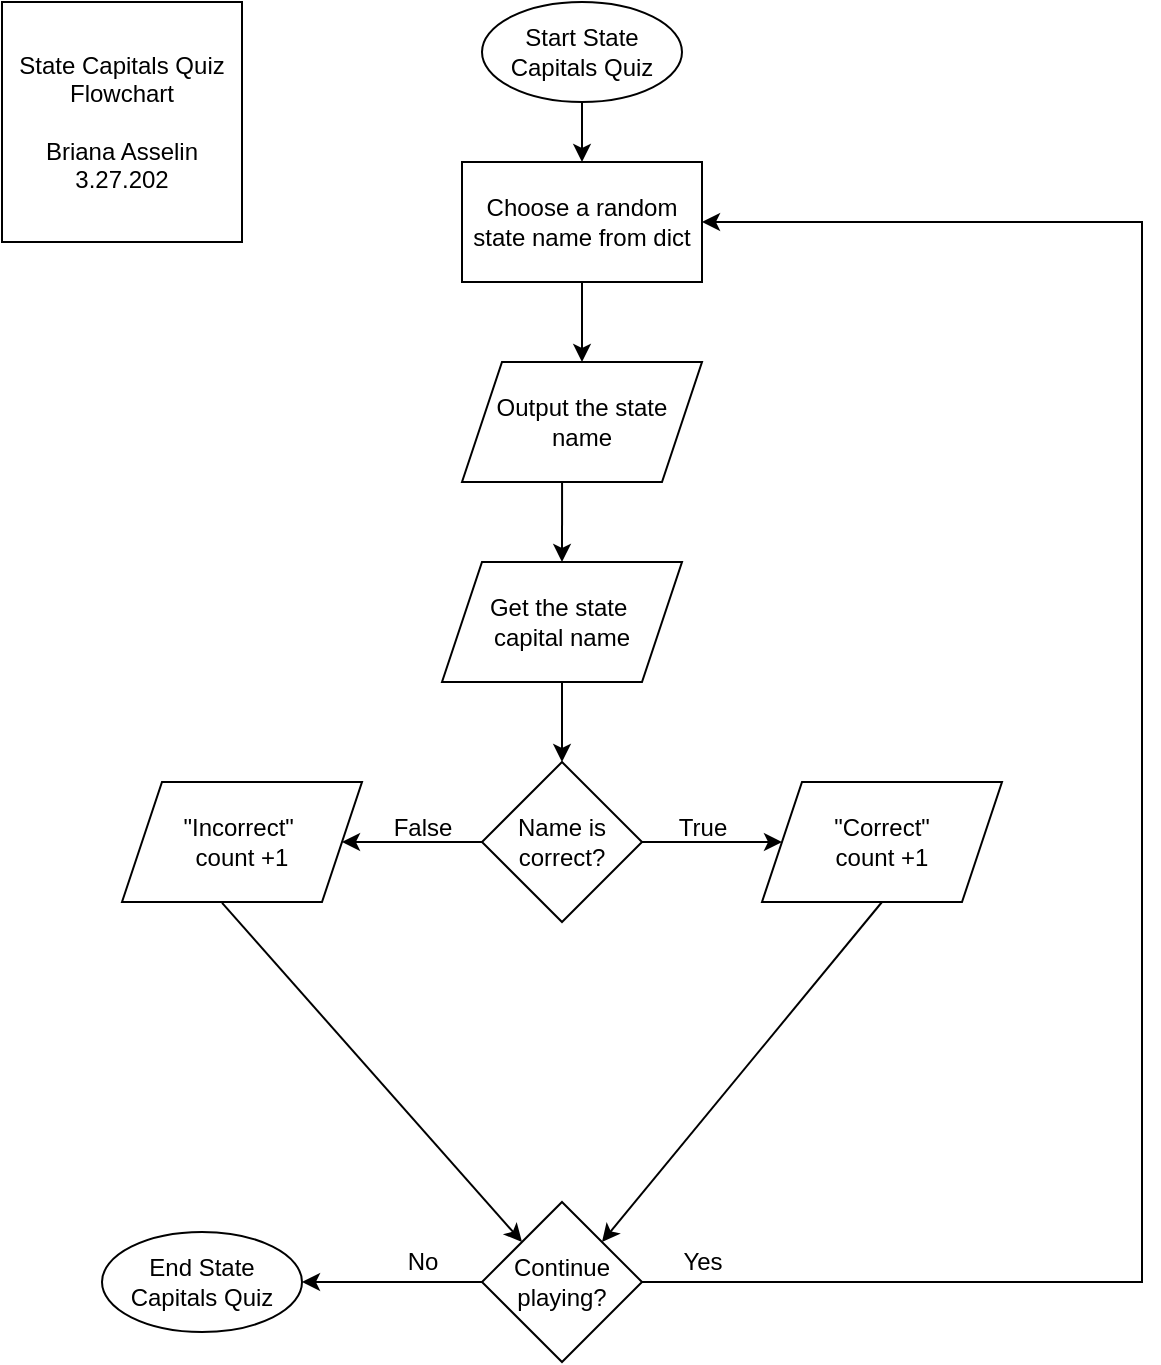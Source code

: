 <mxfile version="24.2.0" type="github">
  <diagram id="C5RBs43oDa-KdzZeNtuy" name="Page-1">
    <mxGraphModel dx="869" dy="557" grid="1" gridSize="10" guides="1" tooltips="1" connect="1" arrows="1" fold="1" page="1" pageScale="1" pageWidth="827" pageHeight="1169" math="0" shadow="0">
      <root>
        <mxCell id="WIyWlLk6GJQsqaUBKTNV-0" />
        <mxCell id="WIyWlLk6GJQsqaUBKTNV-1" parent="WIyWlLk6GJQsqaUBKTNV-0" />
        <mxCell id="7GmShivWzrCuYSc-q1V7-0" value="Start State Capitals Quiz" style="ellipse;whiteSpace=wrap;html=1;" vertex="1" parent="WIyWlLk6GJQsqaUBKTNV-1">
          <mxGeometry x="340" y="10" width="100" height="50" as="geometry" />
        </mxCell>
        <mxCell id="7GmShivWzrCuYSc-q1V7-1" value="" style="endArrow=classic;html=1;rounded=0;exitX=0.5;exitY=1;exitDx=0;exitDy=0;entryX=0.5;entryY=0;entryDx=0;entryDy=0;" edge="1" parent="WIyWlLk6GJQsqaUBKTNV-1" source="7GmShivWzrCuYSc-q1V7-0" target="7GmShivWzrCuYSc-q1V7-4">
          <mxGeometry width="50" height="50" relative="1" as="geometry">
            <mxPoint x="390" y="320" as="sourcePoint" />
            <mxPoint x="390" y="110" as="targetPoint" />
          </mxGeometry>
        </mxCell>
        <mxCell id="7GmShivWzrCuYSc-q1V7-2" value="End State Capitals Quiz" style="ellipse;whiteSpace=wrap;html=1;" vertex="1" parent="WIyWlLk6GJQsqaUBKTNV-1">
          <mxGeometry x="150" y="625" width="100" height="50" as="geometry" />
        </mxCell>
        <mxCell id="7GmShivWzrCuYSc-q1V7-3" value="Output the state name" style="shape=parallelogram;perimeter=parallelogramPerimeter;whiteSpace=wrap;html=1;fixedSize=1;" vertex="1" parent="WIyWlLk6GJQsqaUBKTNV-1">
          <mxGeometry x="330" y="190" width="120" height="60" as="geometry" />
        </mxCell>
        <mxCell id="7GmShivWzrCuYSc-q1V7-4" value="Choose a random state name from dict" style="rounded=0;whiteSpace=wrap;html=1;" vertex="1" parent="WIyWlLk6GJQsqaUBKTNV-1">
          <mxGeometry x="330" y="90" width="120" height="60" as="geometry" />
        </mxCell>
        <mxCell id="7GmShivWzrCuYSc-q1V7-5" value="" style="endArrow=classic;html=1;rounded=0;exitX=0.5;exitY=1;exitDx=0;exitDy=0;entryX=0.5;entryY=0;entryDx=0;entryDy=0;" edge="1" parent="WIyWlLk6GJQsqaUBKTNV-1" source="7GmShivWzrCuYSc-q1V7-4" target="7GmShivWzrCuYSc-q1V7-3">
          <mxGeometry width="50" height="50" relative="1" as="geometry">
            <mxPoint x="389.5" y="170" as="sourcePoint" />
            <mxPoint x="390" y="210" as="targetPoint" />
          </mxGeometry>
        </mxCell>
        <mxCell id="7GmShivWzrCuYSc-q1V7-7" value="Get the state&amp;nbsp;&lt;div&gt;capital name&lt;/div&gt;" style="shape=parallelogram;perimeter=parallelogramPerimeter;whiteSpace=wrap;html=1;fixedSize=1;" vertex="1" parent="WIyWlLk6GJQsqaUBKTNV-1">
          <mxGeometry x="320" y="290" width="120" height="60" as="geometry" />
        </mxCell>
        <mxCell id="7GmShivWzrCuYSc-q1V7-8" value="" style="endArrow=classic;html=1;rounded=0;exitX=0.417;exitY=1;exitDx=0;exitDy=0;entryX=0.5;entryY=0;entryDx=0;entryDy=0;exitPerimeter=0;" edge="1" parent="WIyWlLk6GJQsqaUBKTNV-1" source="7GmShivWzrCuYSc-q1V7-3" target="7GmShivWzrCuYSc-q1V7-7">
          <mxGeometry width="50" height="50" relative="1" as="geometry">
            <mxPoint x="500" y="250" as="sourcePoint" />
            <mxPoint x="500" y="300" as="targetPoint" />
          </mxGeometry>
        </mxCell>
        <mxCell id="7GmShivWzrCuYSc-q1V7-13" value="" style="edgeStyle=orthogonalEdgeStyle;rounded=0;orthogonalLoop=1;jettySize=auto;html=1;" edge="1" parent="WIyWlLk6GJQsqaUBKTNV-1" source="7GmShivWzrCuYSc-q1V7-9" target="7GmShivWzrCuYSc-q1V7-12">
          <mxGeometry relative="1" as="geometry" />
        </mxCell>
        <mxCell id="7GmShivWzrCuYSc-q1V7-16" value="" style="edgeStyle=orthogonalEdgeStyle;rounded=0;orthogonalLoop=1;jettySize=auto;html=1;" edge="1" parent="WIyWlLk6GJQsqaUBKTNV-1" source="7GmShivWzrCuYSc-q1V7-9" target="7GmShivWzrCuYSc-q1V7-15">
          <mxGeometry relative="1" as="geometry" />
        </mxCell>
        <mxCell id="7GmShivWzrCuYSc-q1V7-9" value="Name is correct?" style="rhombus;whiteSpace=wrap;html=1;" vertex="1" parent="WIyWlLk6GJQsqaUBKTNV-1">
          <mxGeometry x="340" y="390" width="80" height="80" as="geometry" />
        </mxCell>
        <mxCell id="7GmShivWzrCuYSc-q1V7-12" value="&quot;Correct&quot;&lt;div&gt;count +1&lt;/div&gt;" style="shape=parallelogram;perimeter=parallelogramPerimeter;whiteSpace=wrap;html=1;fixedSize=1;" vertex="1" parent="WIyWlLk6GJQsqaUBKTNV-1">
          <mxGeometry x="480" y="400" width="120" height="60" as="geometry" />
        </mxCell>
        <mxCell id="7GmShivWzrCuYSc-q1V7-14" value="True" style="text;html=1;align=center;verticalAlign=middle;resizable=0;points=[];autosize=1;strokeColor=none;fillColor=none;" vertex="1" parent="WIyWlLk6GJQsqaUBKTNV-1">
          <mxGeometry x="425" y="408" width="50" height="30" as="geometry" />
        </mxCell>
        <mxCell id="7GmShivWzrCuYSc-q1V7-15" value="&quot;Incorrect&quot;&amp;nbsp;&lt;div&gt;count +1&lt;/div&gt;" style="shape=parallelogram;perimeter=parallelogramPerimeter;whiteSpace=wrap;html=1;fixedSize=1;" vertex="1" parent="WIyWlLk6GJQsqaUBKTNV-1">
          <mxGeometry x="160" y="400" width="120" height="60" as="geometry" />
        </mxCell>
        <mxCell id="7GmShivWzrCuYSc-q1V7-17" value="False" style="text;html=1;align=center;verticalAlign=middle;resizable=0;points=[];autosize=1;strokeColor=none;fillColor=none;" vertex="1" parent="WIyWlLk6GJQsqaUBKTNV-1">
          <mxGeometry x="285" y="408" width="50" height="30" as="geometry" />
        </mxCell>
        <mxCell id="7GmShivWzrCuYSc-q1V7-18" value="" style="endArrow=classic;html=1;rounded=0;exitX=0.5;exitY=1;exitDx=0;exitDy=0;entryX=0.5;entryY=0;entryDx=0;entryDy=0;" edge="1" parent="WIyWlLk6GJQsqaUBKTNV-1" source="7GmShivWzrCuYSc-q1V7-7" target="7GmShivWzrCuYSc-q1V7-9">
          <mxGeometry width="50" height="50" relative="1" as="geometry">
            <mxPoint x="390" y="520" as="sourcePoint" />
            <mxPoint x="440" y="470" as="targetPoint" />
          </mxGeometry>
        </mxCell>
        <mxCell id="7GmShivWzrCuYSc-q1V7-19" value="Continue playing?" style="rhombus;whiteSpace=wrap;html=1;" vertex="1" parent="WIyWlLk6GJQsqaUBKTNV-1">
          <mxGeometry x="340" y="610" width="80" height="80" as="geometry" />
        </mxCell>
        <mxCell id="7GmShivWzrCuYSc-q1V7-20" value="" style="endArrow=classic;html=1;rounded=0;exitX=0;exitY=0.5;exitDx=0;exitDy=0;entryX=1;entryY=0.5;entryDx=0;entryDy=0;" edge="1" parent="WIyWlLk6GJQsqaUBKTNV-1" source="7GmShivWzrCuYSc-q1V7-19" target="7GmShivWzrCuYSc-q1V7-2">
          <mxGeometry width="50" height="50" relative="1" as="geometry">
            <mxPoint x="380" y="585" as="sourcePoint" />
            <mxPoint x="250" y="650" as="targetPoint" />
          </mxGeometry>
        </mxCell>
        <mxCell id="7GmShivWzrCuYSc-q1V7-22" value="" style="endArrow=classic;html=1;rounded=0;exitX=1;exitY=0.5;exitDx=0;exitDy=0;entryX=1;entryY=0.5;entryDx=0;entryDy=0;" edge="1" parent="WIyWlLk6GJQsqaUBKTNV-1" source="7GmShivWzrCuYSc-q1V7-19" target="7GmShivWzrCuYSc-q1V7-4">
          <mxGeometry width="50" height="50" relative="1" as="geometry">
            <mxPoint x="440" y="585" as="sourcePoint" />
            <mxPoint x="670" y="30" as="targetPoint" />
            <Array as="points">
              <mxPoint x="670" y="650" />
              <mxPoint x="670" y="120" />
            </Array>
          </mxGeometry>
        </mxCell>
        <mxCell id="7GmShivWzrCuYSc-q1V7-25" value="Yes" style="text;html=1;align=center;verticalAlign=middle;resizable=0;points=[];autosize=1;strokeColor=none;fillColor=none;" vertex="1" parent="WIyWlLk6GJQsqaUBKTNV-1">
          <mxGeometry x="430" y="625" width="40" height="30" as="geometry" />
        </mxCell>
        <mxCell id="7GmShivWzrCuYSc-q1V7-27" value="No" style="text;html=1;align=center;verticalAlign=middle;resizable=0;points=[];autosize=1;strokeColor=none;fillColor=none;" vertex="1" parent="WIyWlLk6GJQsqaUBKTNV-1">
          <mxGeometry x="290" y="625" width="40" height="30" as="geometry" />
        </mxCell>
        <mxCell id="7GmShivWzrCuYSc-q1V7-28" value="" style="endArrow=classic;html=1;rounded=0;exitX=0.417;exitY=1.008;exitDx=0;exitDy=0;exitPerimeter=0;entryX=0;entryY=0;entryDx=0;entryDy=0;" edge="1" parent="WIyWlLk6GJQsqaUBKTNV-1" source="7GmShivWzrCuYSc-q1V7-15" target="7GmShivWzrCuYSc-q1V7-19">
          <mxGeometry width="50" height="50" relative="1" as="geometry">
            <mxPoint x="390" y="520" as="sourcePoint" />
            <mxPoint x="380" y="540" as="targetPoint" />
          </mxGeometry>
        </mxCell>
        <mxCell id="7GmShivWzrCuYSc-q1V7-29" value="" style="endArrow=classic;html=1;rounded=0;exitX=0.5;exitY=1;exitDx=0;exitDy=0;entryX=1;entryY=0;entryDx=0;entryDy=0;" edge="1" parent="WIyWlLk6GJQsqaUBKTNV-1" source="7GmShivWzrCuYSc-q1V7-12" target="7GmShivWzrCuYSc-q1V7-19">
          <mxGeometry width="50" height="50" relative="1" as="geometry">
            <mxPoint x="390" y="520" as="sourcePoint" />
            <mxPoint x="440" y="470" as="targetPoint" />
          </mxGeometry>
        </mxCell>
        <mxCell id="7GmShivWzrCuYSc-q1V7-30" value="State Capitals Quiz Flowchart&lt;div&gt;&lt;br&gt;&lt;/div&gt;&lt;div&gt;Briana Asselin&lt;/div&gt;&lt;div&gt;3.27.202&lt;/div&gt;" style="rounded=0;whiteSpace=wrap;html=1;" vertex="1" parent="WIyWlLk6GJQsqaUBKTNV-1">
          <mxGeometry x="100" y="10" width="120" height="120" as="geometry" />
        </mxCell>
      </root>
    </mxGraphModel>
  </diagram>
</mxfile>
